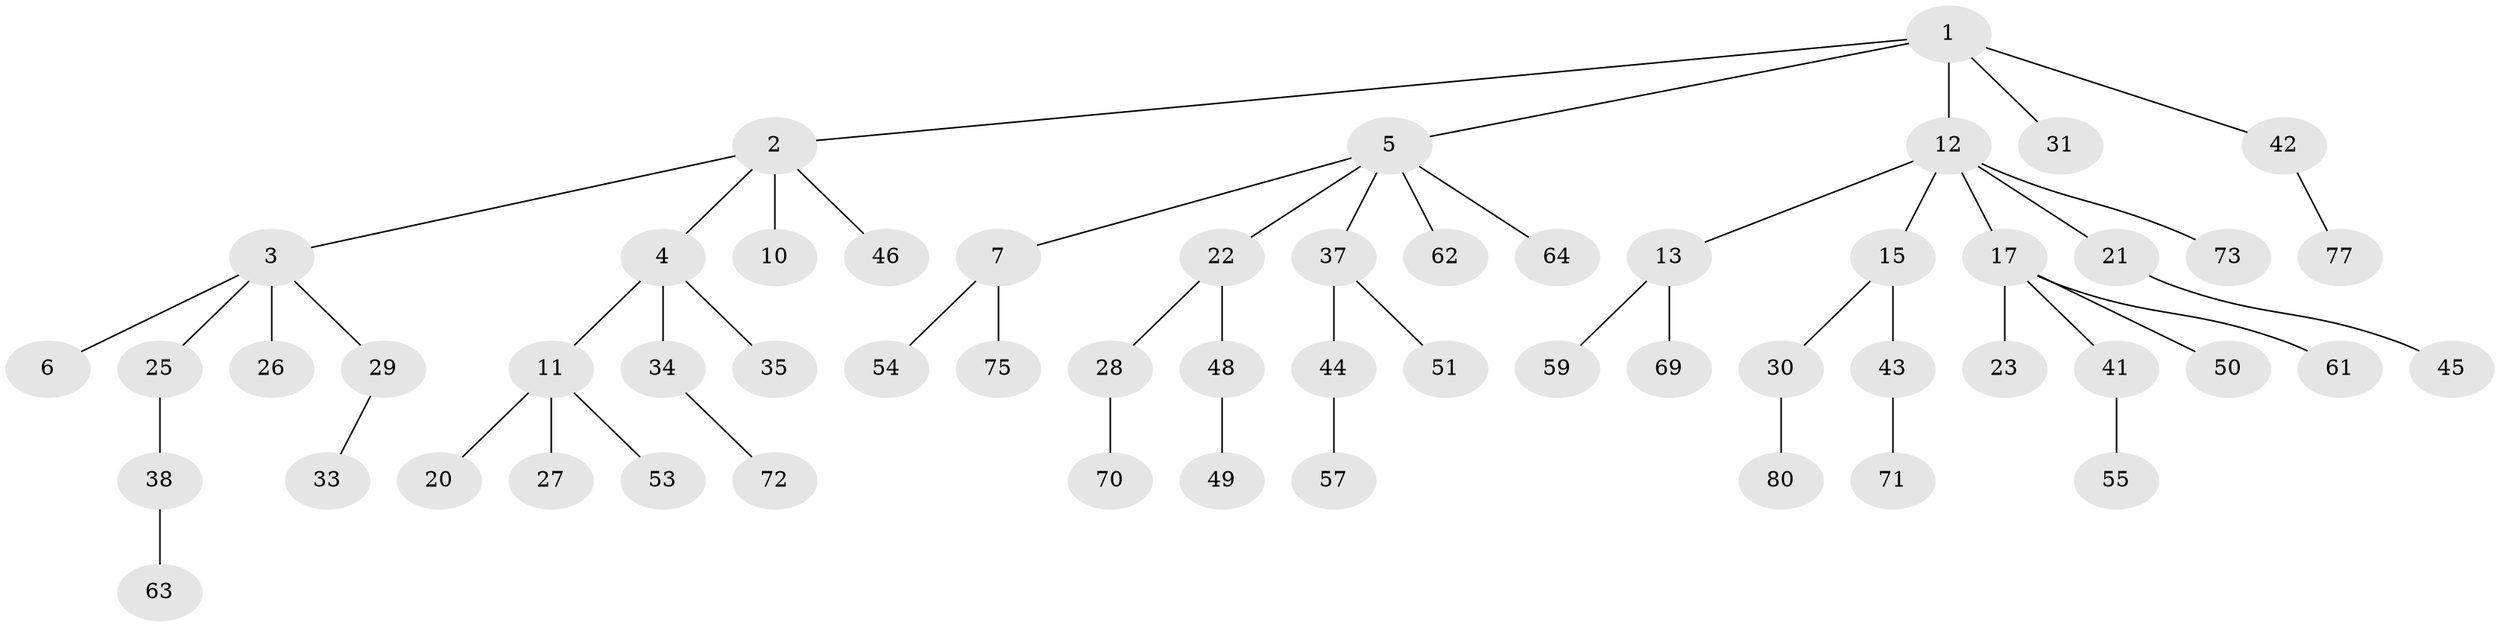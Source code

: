 // Generated by graph-tools (version 1.1) at 2025/52/02/27/25 19:52:12]
// undirected, 56 vertices, 55 edges
graph export_dot {
graph [start="1"]
  node [color=gray90,style=filled];
  1 [super="+16"];
  2 [super="+60"];
  3 [super="+8"];
  4 [super="+24"];
  5 [super="+9"];
  6 [super="+19"];
  7 [super="+14"];
  10;
  11 [super="+39"];
  12 [super="+36"];
  13 [super="+58"];
  15;
  17 [super="+18"];
  20;
  21;
  22;
  23;
  25 [super="+65"];
  26;
  27;
  28 [super="+47"];
  29;
  30 [super="+32"];
  31;
  33 [super="+56"];
  34;
  35;
  37 [super="+40"];
  38 [super="+67"];
  41 [super="+52"];
  42 [super="+74"];
  43 [super="+66"];
  44 [super="+76"];
  45 [super="+68"];
  46 [super="+79"];
  48;
  49;
  50;
  51;
  53;
  54;
  55;
  57;
  59;
  61;
  62;
  63;
  64 [super="+78"];
  69;
  70;
  71;
  72;
  73;
  75;
  77;
  80;
  1 -- 2;
  1 -- 5;
  1 -- 12;
  1 -- 42;
  1 -- 31;
  2 -- 3;
  2 -- 4;
  2 -- 10;
  2 -- 46;
  3 -- 6;
  3 -- 25;
  3 -- 26;
  3 -- 29;
  4 -- 11;
  4 -- 35;
  4 -- 34;
  5 -- 7;
  5 -- 22;
  5 -- 64;
  5 -- 37;
  5 -- 62;
  7 -- 54;
  7 -- 75;
  11 -- 20;
  11 -- 27;
  11 -- 53;
  12 -- 13;
  12 -- 15;
  12 -- 17;
  12 -- 21;
  12 -- 73;
  13 -- 59;
  13 -- 69;
  15 -- 30;
  15 -- 43;
  17 -- 61;
  17 -- 50;
  17 -- 23;
  17 -- 41;
  21 -- 45;
  22 -- 28;
  22 -- 48;
  25 -- 38;
  28 -- 70;
  29 -- 33;
  30 -- 80;
  34 -- 72;
  37 -- 51;
  37 -- 44;
  38 -- 63;
  41 -- 55;
  42 -- 77;
  43 -- 71;
  44 -- 57;
  48 -- 49;
}
